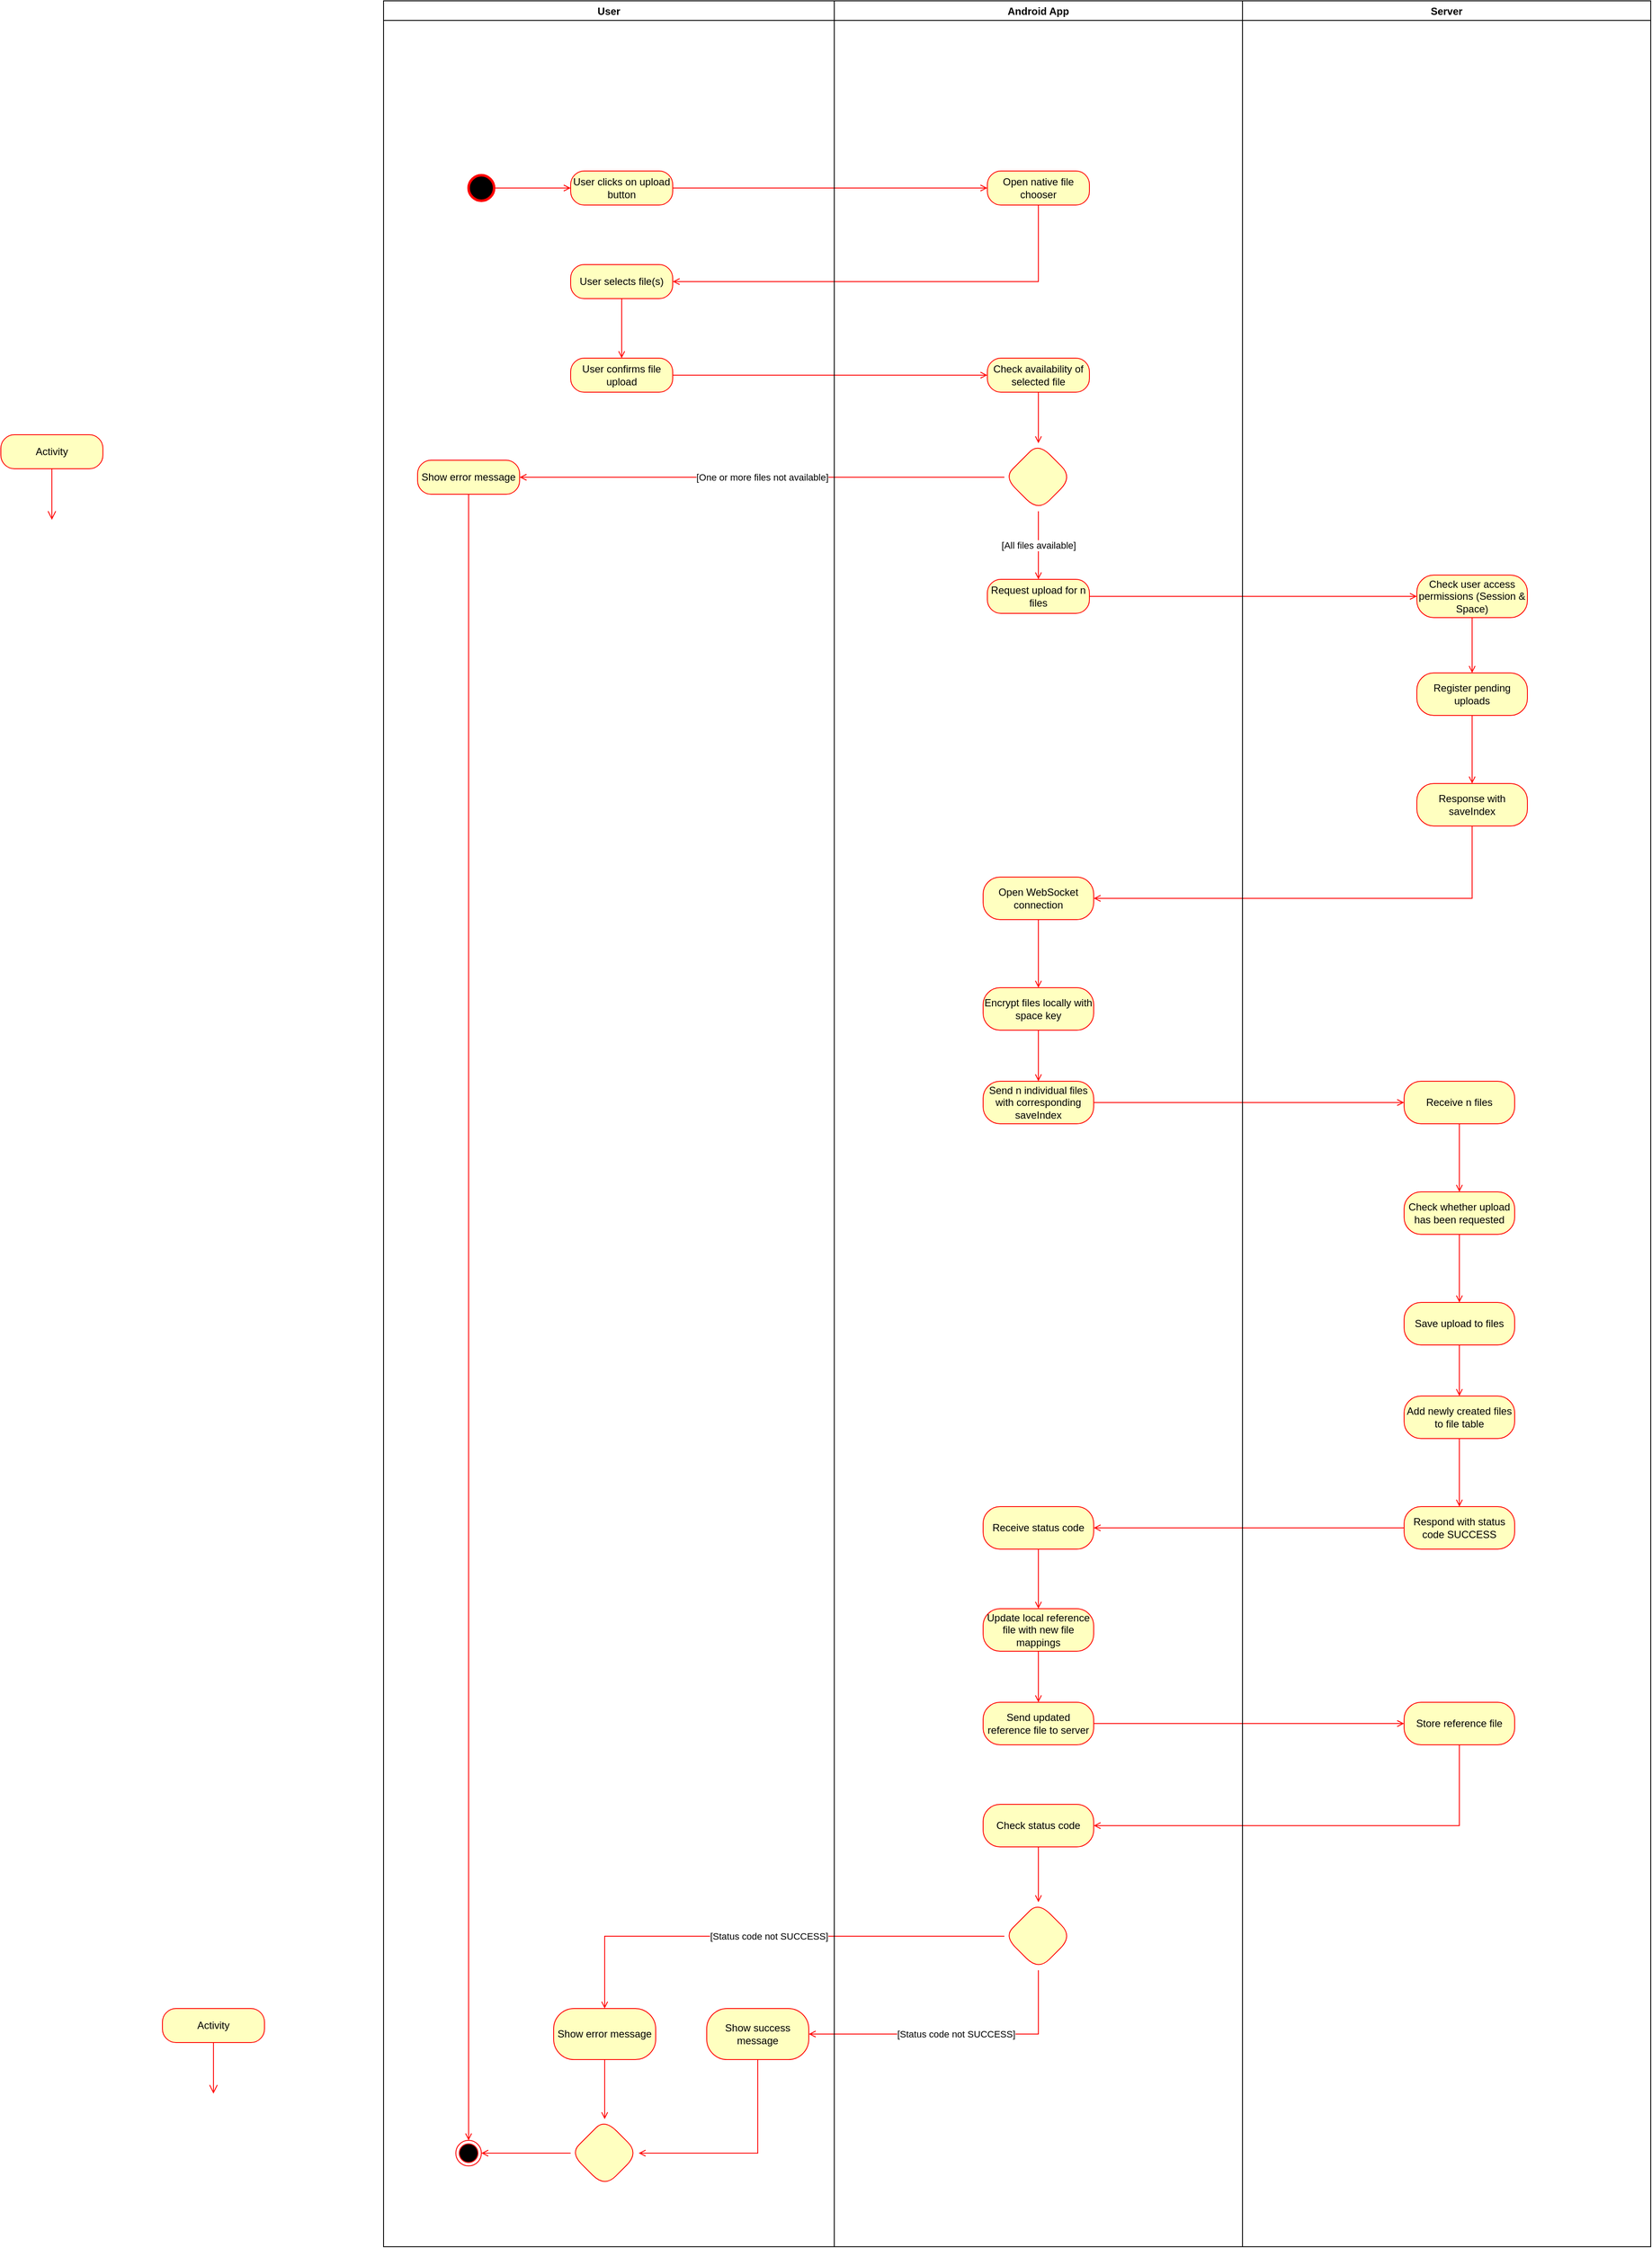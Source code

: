 <mxfile version="13.9.2" type="github">
  <diagram id="ktG84wbTcDOpopXa-qzK" name="Page-1">
    <mxGraphModel dx="4287" dy="1818" grid="1" gridSize="10" guides="1" tooltips="1" connect="1" arrows="1" fold="1" page="1" pageScale="1" pageWidth="850" pageHeight="1100" math="0" shadow="0">
      <root>
        <mxCell id="0" />
        <mxCell id="1" parent="0" />
        <mxCell id="3ENy0ECtAXj1c3ZenZ_p-9" value="" style="edgeStyle=orthogonalEdgeStyle;rounded=0;orthogonalLoop=1;jettySize=auto;html=1;endArrow=open;endFill=0;strokeColor=#FF0000;" edge="1" parent="1" source="3ENy0ECtAXj1c3ZenZ_p-1" target="3ENy0ECtAXj1c3ZenZ_p-8">
          <mxGeometry relative="1" as="geometry" />
        </mxCell>
        <mxCell id="3ENy0ECtAXj1c3ZenZ_p-12" value="" style="edgeStyle=orthogonalEdgeStyle;rounded=0;orthogonalLoop=1;jettySize=auto;html=1;entryX=1;entryY=0.5;entryDx=0;entryDy=0;exitX=0.5;exitY=1;exitDx=0;exitDy=0;endArrow=open;endFill=0;strokeColor=#FF0000;" edge="1" parent="1" source="3ENy0ECtAXj1c3ZenZ_p-8" target="3ENy0ECtAXj1c3ZenZ_p-11">
          <mxGeometry relative="1" as="geometry" />
        </mxCell>
        <mxCell id="3ENy0ECtAXj1c3ZenZ_p-16" value="" style="edgeStyle=orthogonalEdgeStyle;rounded=0;orthogonalLoop=1;jettySize=auto;html=1;endArrow=open;endFill=0;strokeColor=#FF0000;" edge="1" parent="1" source="3ENy0ECtAXj1c3ZenZ_p-13" target="3ENy0ECtAXj1c3ZenZ_p-15">
          <mxGeometry relative="1" as="geometry" />
        </mxCell>
        <mxCell id="3ENy0ECtAXj1c3ZenZ_p-24" value="[One or more files not available]" style="edgeStyle=orthogonalEdgeStyle;rounded=0;orthogonalLoop=1;jettySize=auto;html=1;endArrow=open;endFill=0;strokeColor=#FF0000;" edge="1" parent="1" source="3ENy0ECtAXj1c3ZenZ_p-19" target="3ENy0ECtAXj1c3ZenZ_p-23">
          <mxGeometry relative="1" as="geometry" />
        </mxCell>
        <mxCell id="3ENy0ECtAXj1c3ZenZ_p-30" value="" style="edgeStyle=orthogonalEdgeStyle;rounded=0;orthogonalLoop=1;jettySize=auto;html=1;endArrow=open;endFill=0;strokeColor=#FF0000;" edge="1" parent="1" source="3ENy0ECtAXj1c3ZenZ_p-27" target="3ENy0ECtAXj1c3ZenZ_p-29">
          <mxGeometry relative="1" as="geometry" />
        </mxCell>
        <mxCell id="3ENy0ECtAXj1c3ZenZ_p-32" value="" style="edgeStyle=orthogonalEdgeStyle;rounded=0;orthogonalLoop=1;jettySize=auto;html=1;endArrow=open;endFill=0;strokeColor=#FF0000;" edge="1" parent="1" source="3ENy0ECtAXj1c3ZenZ_p-29" target="3ENy0ECtAXj1c3ZenZ_p-31">
          <mxGeometry relative="1" as="geometry" />
        </mxCell>
        <mxCell id="3ENy0ECtAXj1c3ZenZ_p-29" value="Check user access permissions (Session &amp;amp; Space)" style="rounded=1;whiteSpace=wrap;html=1;arcSize=40;fontColor=#000000;fillColor=#ffffc0;strokeColor=#ff0000;" vertex="1" parent="1">
          <mxGeometry x="1085" y="715" width="130" height="50" as="geometry" />
        </mxCell>
        <mxCell id="3ENy0ECtAXj1c3ZenZ_p-34" value="" style="edgeStyle=orthogonalEdgeStyle;rounded=0;orthogonalLoop=1;jettySize=auto;html=1;endArrow=open;endFill=0;strokeColor=#FF0000;" edge="1" parent="1" source="3ENy0ECtAXj1c3ZenZ_p-31" target="3ENy0ECtAXj1c3ZenZ_p-33">
          <mxGeometry relative="1" as="geometry" />
        </mxCell>
        <mxCell id="3ENy0ECtAXj1c3ZenZ_p-31" value="Register pending uploads" style="rounded=1;whiteSpace=wrap;html=1;arcSize=40;fontColor=#000000;fillColor=#ffffc0;strokeColor=#ff0000;" vertex="1" parent="1">
          <mxGeometry x="1085" y="830" width="130" height="50" as="geometry" />
        </mxCell>
        <mxCell id="3ENy0ECtAXj1c3ZenZ_p-36" value="" style="edgeStyle=orthogonalEdgeStyle;rounded=0;orthogonalLoop=1;jettySize=auto;html=1;entryX=1;entryY=0.5;entryDx=0;entryDy=0;exitX=0.5;exitY=1;exitDx=0;exitDy=0;endArrow=open;endFill=0;strokeColor=#FF0000;" edge="1" parent="1" source="3ENy0ECtAXj1c3ZenZ_p-33" target="3ENy0ECtAXj1c3ZenZ_p-35">
          <mxGeometry relative="1" as="geometry" />
        </mxCell>
        <mxCell id="3ENy0ECtAXj1c3ZenZ_p-33" value="Response with saveIndex" style="rounded=1;whiteSpace=wrap;html=1;arcSize=40;fontColor=#000000;fillColor=#ffffc0;strokeColor=#ff0000;" vertex="1" parent="1">
          <mxGeometry x="1085" y="960" width="130" height="50" as="geometry" />
        </mxCell>
        <mxCell id="3ENy0ECtAXj1c3ZenZ_p-42" value="" style="edgeStyle=orthogonalEdgeStyle;rounded=0;orthogonalLoop=1;jettySize=auto;html=1;endArrow=open;endFill=0;strokeColor=#FF0000;" edge="1" parent="1" source="3ENy0ECtAXj1c3ZenZ_p-39" target="3ENy0ECtAXj1c3ZenZ_p-41">
          <mxGeometry relative="1" as="geometry" />
        </mxCell>
        <mxCell id="3ENy0ECtAXj1c3ZenZ_p-44" value="" style="edgeStyle=orthogonalEdgeStyle;rounded=0;orthogonalLoop=1;jettySize=auto;html=1;endArrow=open;endFill=0;strokeColor=#FF0000;" edge="1" parent="1" source="3ENy0ECtAXj1c3ZenZ_p-41" target="3ENy0ECtAXj1c3ZenZ_p-43">
          <mxGeometry relative="1" as="geometry" />
        </mxCell>
        <mxCell id="3ENy0ECtAXj1c3ZenZ_p-41" value="Receive n files" style="rounded=1;whiteSpace=wrap;html=1;arcSize=40;fontColor=#000000;fillColor=#ffffc0;strokeColor=#ff0000;" vertex="1" parent="1">
          <mxGeometry x="1070" y="1310" width="130" height="50" as="geometry" />
        </mxCell>
        <mxCell id="3ENy0ECtAXj1c3ZenZ_p-46" value="" style="edgeStyle=orthogonalEdgeStyle;rounded=0;orthogonalLoop=1;jettySize=auto;html=1;endArrow=open;endFill=0;strokeColor=#FF0000;" edge="1" parent="1" source="3ENy0ECtAXj1c3ZenZ_p-43" target="3ENy0ECtAXj1c3ZenZ_p-45">
          <mxGeometry relative="1" as="geometry" />
        </mxCell>
        <mxCell id="3ENy0ECtAXj1c3ZenZ_p-43" value="Check whether upload has been requested " style="rounded=1;whiteSpace=wrap;html=1;arcSize=40;fontColor=#000000;fillColor=#ffffc0;strokeColor=#ff0000;" vertex="1" parent="1">
          <mxGeometry x="1070" y="1440" width="130" height="50" as="geometry" />
        </mxCell>
        <mxCell id="3ENy0ECtAXj1c3ZenZ_p-48" value="" style="edgeStyle=orthogonalEdgeStyle;rounded=0;orthogonalLoop=1;jettySize=auto;html=1;endArrow=open;endFill=0;strokeColor=#FF0000;" edge="1" parent="1" source="3ENy0ECtAXj1c3ZenZ_p-45" target="3ENy0ECtAXj1c3ZenZ_p-47">
          <mxGeometry relative="1" as="geometry" />
        </mxCell>
        <mxCell id="3ENy0ECtAXj1c3ZenZ_p-45" value="Save upload to files" style="rounded=1;whiteSpace=wrap;html=1;arcSize=40;fontColor=#000000;fillColor=#ffffc0;strokeColor=#ff0000;" vertex="1" parent="1">
          <mxGeometry x="1070" y="1570" width="130" height="50" as="geometry" />
        </mxCell>
        <mxCell id="3ENy0ECtAXj1c3ZenZ_p-50" value="" style="edgeStyle=orthogonalEdgeStyle;rounded=0;orthogonalLoop=1;jettySize=auto;html=1;endArrow=open;endFill=0;strokeColor=#FF0000;" edge="1" parent="1" source="3ENy0ECtAXj1c3ZenZ_p-47" target="3ENy0ECtAXj1c3ZenZ_p-49">
          <mxGeometry relative="1" as="geometry" />
        </mxCell>
        <mxCell id="3ENy0ECtAXj1c3ZenZ_p-47" value="Add newly created files to file table" style="rounded=1;whiteSpace=wrap;html=1;arcSize=40;fontColor=#000000;fillColor=#ffffc0;strokeColor=#ff0000;" vertex="1" parent="1">
          <mxGeometry x="1070" y="1680" width="130" height="50" as="geometry" />
        </mxCell>
        <mxCell id="3ENy0ECtAXj1c3ZenZ_p-52" value="" style="edgeStyle=orthogonalEdgeStyle;rounded=0;orthogonalLoop=1;jettySize=auto;html=1;endArrow=open;endFill=0;strokeColor=#FF0000;" edge="1" parent="1" source="3ENy0ECtAXj1c3ZenZ_p-49" target="3ENy0ECtAXj1c3ZenZ_p-51">
          <mxGeometry relative="1" as="geometry" />
        </mxCell>
        <mxCell id="3ENy0ECtAXj1c3ZenZ_p-49" value="Respond with status code SUCCESS" style="rounded=1;whiteSpace=wrap;html=1;arcSize=40;fontColor=#000000;fillColor=#ffffc0;strokeColor=#ff0000;" vertex="1" parent="1">
          <mxGeometry x="1070" y="1810" width="130" height="50" as="geometry" />
        </mxCell>
        <mxCell id="3ENy0ECtAXj1c3ZenZ_p-58" value="" style="edgeStyle=orthogonalEdgeStyle;rounded=0;orthogonalLoop=1;jettySize=auto;html=1;endArrow=open;endFill=0;strokeColor=#FF0000;" edge="1" parent="1" source="3ENy0ECtAXj1c3ZenZ_p-55" target="3ENy0ECtAXj1c3ZenZ_p-57">
          <mxGeometry relative="1" as="geometry" />
        </mxCell>
        <mxCell id="3ENy0ECtAXj1c3ZenZ_p-60" value="" style="edgeStyle=orthogonalEdgeStyle;rounded=0;orthogonalLoop=1;jettySize=auto;html=1;entryX=1;entryY=0.5;entryDx=0;entryDy=0;exitX=0.5;exitY=1;exitDx=0;exitDy=0;endArrow=open;endFill=0;strokeColor=#FF0000;" edge="1" parent="1" source="3ENy0ECtAXj1c3ZenZ_p-57" target="3ENy0ECtAXj1c3ZenZ_p-59">
          <mxGeometry relative="1" as="geometry" />
        </mxCell>
        <mxCell id="3ENy0ECtAXj1c3ZenZ_p-57" value="Store reference file" style="rounded=1;whiteSpace=wrap;html=1;arcSize=40;fontColor=#000000;fillColor=#ffffc0;strokeColor=#ff0000;" vertex="1" parent="1">
          <mxGeometry x="1070" y="2040" width="130" height="50" as="geometry" />
        </mxCell>
        <mxCell id="3ENy0ECtAXj1c3ZenZ_p-64" value="[Status code not SUCCESS]" style="edgeStyle=orthogonalEdgeStyle;rounded=0;orthogonalLoop=1;jettySize=auto;html=1;entryX=1;entryY=0.5;entryDx=0;entryDy=0;exitX=0.5;exitY=1;exitDx=0;exitDy=0;endArrow=open;endFill=0;strokeColor=#FF0000;" edge="1" parent="1" source="3ENy0ECtAXj1c3ZenZ_p-61" target="3ENy0ECtAXj1c3ZenZ_p-63">
          <mxGeometry relative="1" as="geometry" />
        </mxCell>
        <mxCell id="3ENy0ECtAXj1c3ZenZ_p-66" value="[Status code not SUCCESS]" style="edgeStyle=orthogonalEdgeStyle;rounded=0;orthogonalLoop=1;jettySize=auto;html=1;endArrow=open;endFill=0;strokeColor=#FF0000;" edge="1" parent="1" source="3ENy0ECtAXj1c3ZenZ_p-61" target="3ENy0ECtAXj1c3ZenZ_p-65">
          <mxGeometry relative="1" as="geometry" />
        </mxCell>
        <mxCell id="3ENy0ECtAXj1c3ZenZ_p-77" style="edgeStyle=orthogonalEdgeStyle;rounded=0;orthogonalLoop=1;jettySize=auto;html=1;entryX=1;entryY=0.5;entryDx=0;entryDy=0;exitX=0.5;exitY=1;exitDx=0;exitDy=0;endArrow=open;endFill=0;strokeColor=#FF0000;" edge="1" parent="1" source="3ENy0ECtAXj1c3ZenZ_p-63" target="3ENy0ECtAXj1c3ZenZ_p-75">
          <mxGeometry relative="1" as="geometry" />
        </mxCell>
        <mxCell id="3ENy0ECtAXj1c3ZenZ_p-63" value="Show success message" style="whiteSpace=wrap;html=1;rounded=1;strokeColor=#ff0000;fillColor=#ffffc0;arcSize=40;" vertex="1" parent="1">
          <mxGeometry x="250" y="2400" width="120" height="60" as="geometry" />
        </mxCell>
        <mxCell id="3ENy0ECtAXj1c3ZenZ_p-76" value="" style="edgeStyle=orthogonalEdgeStyle;rounded=0;orthogonalLoop=1;jettySize=auto;html=1;endArrow=open;endFill=0;strokeColor=#FF0000;" edge="1" parent="1" source="3ENy0ECtAXj1c3ZenZ_p-65" target="3ENy0ECtAXj1c3ZenZ_p-75">
          <mxGeometry relative="1" as="geometry" />
        </mxCell>
        <mxCell id="3ENy0ECtAXj1c3ZenZ_p-65" value="Show error message" style="whiteSpace=wrap;html=1;rounded=1;strokeColor=#ff0000;fillColor=#ffffc0;arcSize=40;" vertex="1" parent="1">
          <mxGeometry x="70" y="2400" width="120" height="60" as="geometry" />
        </mxCell>
        <mxCell id="3ENy0ECtAXj1c3ZenZ_p-68" value="User" style="swimlane;" vertex="1" parent="1">
          <mxGeometry x="-130" y="40" width="530" height="2640" as="geometry" />
        </mxCell>
        <mxCell id="3ENy0ECtAXj1c3ZenZ_p-1" value="User clicks on upload button" style="rounded=1;whiteSpace=wrap;html=1;arcSize=40;fontColor=#000000;fillColor=#ffffc0;strokeColor=#ff0000;" vertex="1" parent="3ENy0ECtAXj1c3ZenZ_p-68">
          <mxGeometry x="220" y="200" width="120" height="40" as="geometry" />
        </mxCell>
        <mxCell id="3ENy0ECtAXj1c3ZenZ_p-4" value="" style="edgeStyle=orthogonalEdgeStyle;rounded=0;orthogonalLoop=1;jettySize=auto;html=1;endArrow=open;endFill=0;strokeColor=#FF0000;" edge="1" parent="3ENy0ECtAXj1c3ZenZ_p-68" source="3ENy0ECtAXj1c3ZenZ_p-3" target="3ENy0ECtAXj1c3ZenZ_p-1">
          <mxGeometry relative="1" as="geometry" />
        </mxCell>
        <mxCell id="3ENy0ECtAXj1c3ZenZ_p-3" value="" style="ellipse;whiteSpace=wrap;html=1;aspect=fixed;strokeWidth=3;fillColor=#000000;strokeColor=#FF0000;" vertex="1" parent="3ENy0ECtAXj1c3ZenZ_p-68">
          <mxGeometry x="100" y="205" width="30" height="30" as="geometry" />
        </mxCell>
        <mxCell id="3ENy0ECtAXj1c3ZenZ_p-11" value="User selects file(s)" style="rounded=1;whiteSpace=wrap;html=1;arcSize=40;fontColor=#000000;fillColor=#ffffc0;strokeColor=#ff0000;" vertex="1" parent="3ENy0ECtAXj1c3ZenZ_p-68">
          <mxGeometry x="220" y="310" width="120" height="40" as="geometry" />
        </mxCell>
        <mxCell id="3ENy0ECtAXj1c3ZenZ_p-13" value="User confirms file upload" style="rounded=1;whiteSpace=wrap;html=1;arcSize=40;fontColor=#000000;fillColor=#ffffc0;strokeColor=#ff0000;" vertex="1" parent="3ENy0ECtAXj1c3ZenZ_p-68">
          <mxGeometry x="220" y="420" width="120" height="40" as="geometry" />
        </mxCell>
        <mxCell id="3ENy0ECtAXj1c3ZenZ_p-14" value="" style="edgeStyle=orthogonalEdgeStyle;rounded=0;orthogonalLoop=1;jettySize=auto;html=1;strokeColor=#FF0000;endArrow=open;endFill=0;" edge="1" parent="3ENy0ECtAXj1c3ZenZ_p-68" source="3ENy0ECtAXj1c3ZenZ_p-11" target="3ENy0ECtAXj1c3ZenZ_p-13">
          <mxGeometry relative="1" as="geometry" />
        </mxCell>
        <mxCell id="3ENy0ECtAXj1c3ZenZ_p-23" value="Show error message" style="rounded=1;whiteSpace=wrap;html=1;arcSize=40;fontColor=#000000;fillColor=#ffffc0;strokeColor=#ff0000;" vertex="1" parent="3ENy0ECtAXj1c3ZenZ_p-68">
          <mxGeometry x="40" y="540" width="120" height="40" as="geometry" />
        </mxCell>
        <mxCell id="3ENy0ECtAXj1c3ZenZ_p-78" value="" style="ellipse;html=1;shape=endState;fillColor=#000000;strokeColor=#ff0000;" vertex="1" parent="3ENy0ECtAXj1c3ZenZ_p-68">
          <mxGeometry x="85" y="2515" width="30" height="30" as="geometry" />
        </mxCell>
        <mxCell id="3ENy0ECtAXj1c3ZenZ_p-74" style="edgeStyle=orthogonalEdgeStyle;rounded=0;orthogonalLoop=1;jettySize=auto;html=1;entryX=0.5;entryY=0;entryDx=0;entryDy=0;endArrow=open;endFill=0;strokeColor=#FF0000;" edge="1" parent="3ENy0ECtAXj1c3ZenZ_p-68" source="3ENy0ECtAXj1c3ZenZ_p-23" target="3ENy0ECtAXj1c3ZenZ_p-78">
          <mxGeometry relative="1" as="geometry">
            <mxPoint x="100" y="2408" as="targetPoint" />
          </mxGeometry>
        </mxCell>
        <mxCell id="3ENy0ECtAXj1c3ZenZ_p-69" value="Android App" style="swimlane;" vertex="1" parent="1">
          <mxGeometry x="400" y="40" width="480" height="2640" as="geometry" />
        </mxCell>
        <mxCell id="3ENy0ECtAXj1c3ZenZ_p-8" value="Open native file chooser" style="rounded=1;whiteSpace=wrap;html=1;arcSize=40;fontColor=#000000;fillColor=#ffffc0;strokeColor=#ff0000;" vertex="1" parent="3ENy0ECtAXj1c3ZenZ_p-69">
          <mxGeometry x="180" y="200" width="120" height="40" as="geometry" />
        </mxCell>
        <mxCell id="3ENy0ECtAXj1c3ZenZ_p-15" value="Check availability of selected file" style="rounded=1;whiteSpace=wrap;html=1;arcSize=40;fontColor=#000000;fillColor=#ffffc0;strokeColor=#ff0000;" vertex="1" parent="3ENy0ECtAXj1c3ZenZ_p-69">
          <mxGeometry x="180" y="420" width="120" height="40" as="geometry" />
        </mxCell>
        <mxCell id="3ENy0ECtAXj1c3ZenZ_p-19" value="" style="rhombus;whiteSpace=wrap;html=1;rounded=1;strokeColor=#ff0000;fillColor=#ffffc0;arcSize=40;" vertex="1" parent="3ENy0ECtAXj1c3ZenZ_p-69">
          <mxGeometry x="200" y="520" width="80" height="80" as="geometry" />
        </mxCell>
        <mxCell id="3ENy0ECtAXj1c3ZenZ_p-20" value="" style="edgeStyle=orthogonalEdgeStyle;rounded=0;orthogonalLoop=1;jettySize=auto;html=1;endArrow=open;endFill=0;strokeColor=#FF0000;" edge="1" parent="3ENy0ECtAXj1c3ZenZ_p-69" source="3ENy0ECtAXj1c3ZenZ_p-15" target="3ENy0ECtAXj1c3ZenZ_p-19">
          <mxGeometry relative="1" as="geometry" />
        </mxCell>
        <mxCell id="3ENy0ECtAXj1c3ZenZ_p-27" value="Request upload for n files" style="rounded=1;whiteSpace=wrap;html=1;arcSize=40;fontColor=#000000;fillColor=#ffffc0;strokeColor=#ff0000;" vertex="1" parent="3ENy0ECtAXj1c3ZenZ_p-69">
          <mxGeometry x="180" y="680" width="120" height="40" as="geometry" />
        </mxCell>
        <mxCell id="3ENy0ECtAXj1c3ZenZ_p-22" value="[All files available]" style="edgeStyle=orthogonalEdgeStyle;rounded=0;orthogonalLoop=1;jettySize=auto;html=1;entryX=0.5;entryY=0;entryDx=0;entryDy=0;endArrow=open;endFill=0;strokeColor=#FF0000;" edge="1" parent="3ENy0ECtAXj1c3ZenZ_p-69" source="3ENy0ECtAXj1c3ZenZ_p-19" target="3ENy0ECtAXj1c3ZenZ_p-27">
          <mxGeometry relative="1" as="geometry">
            <mxPoint x="240" y="660" as="targetPoint" />
          </mxGeometry>
        </mxCell>
        <mxCell id="3ENy0ECtAXj1c3ZenZ_p-35" value="Open WebSocket connection" style="rounded=1;whiteSpace=wrap;html=1;arcSize=40;fontColor=#000000;fillColor=#ffffc0;strokeColor=#ff0000;" vertex="1" parent="3ENy0ECtAXj1c3ZenZ_p-69">
          <mxGeometry x="175" y="1030" width="130" height="50" as="geometry" />
        </mxCell>
        <mxCell id="3ENy0ECtAXj1c3ZenZ_p-37" value="Encrypt files locally with space key" style="rounded=1;whiteSpace=wrap;html=1;arcSize=40;fontColor=#000000;fillColor=#ffffc0;strokeColor=#ff0000;" vertex="1" parent="3ENy0ECtAXj1c3ZenZ_p-69">
          <mxGeometry x="175" y="1160" width="130" height="50" as="geometry" />
        </mxCell>
        <mxCell id="3ENy0ECtAXj1c3ZenZ_p-38" value="" style="edgeStyle=orthogonalEdgeStyle;rounded=0;orthogonalLoop=1;jettySize=auto;html=1;endArrow=open;endFill=0;strokeColor=#FF0000;" edge="1" parent="3ENy0ECtAXj1c3ZenZ_p-69" source="3ENy0ECtAXj1c3ZenZ_p-35" target="3ENy0ECtAXj1c3ZenZ_p-37">
          <mxGeometry relative="1" as="geometry" />
        </mxCell>
        <mxCell id="3ENy0ECtAXj1c3ZenZ_p-39" value="Send n individual files with corresponding saveIndex" style="rounded=1;whiteSpace=wrap;html=1;arcSize=40;fontColor=#000000;fillColor=#ffffc0;strokeColor=#ff0000;" vertex="1" parent="3ENy0ECtAXj1c3ZenZ_p-69">
          <mxGeometry x="175" y="1270" width="130" height="50" as="geometry" />
        </mxCell>
        <mxCell id="3ENy0ECtAXj1c3ZenZ_p-40" value="" style="edgeStyle=orthogonalEdgeStyle;rounded=0;orthogonalLoop=1;jettySize=auto;html=1;endArrow=open;endFill=0;strokeColor=#FF0000;" edge="1" parent="3ENy0ECtAXj1c3ZenZ_p-69" source="3ENy0ECtAXj1c3ZenZ_p-37" target="3ENy0ECtAXj1c3ZenZ_p-39">
          <mxGeometry relative="1" as="geometry" />
        </mxCell>
        <mxCell id="3ENy0ECtAXj1c3ZenZ_p-51" value="Receive status code" style="rounded=1;whiteSpace=wrap;html=1;arcSize=40;fontColor=#000000;fillColor=#ffffc0;strokeColor=#ff0000;" vertex="1" parent="3ENy0ECtAXj1c3ZenZ_p-69">
          <mxGeometry x="175" y="1770" width="130" height="50" as="geometry" />
        </mxCell>
        <mxCell id="3ENy0ECtAXj1c3ZenZ_p-53" value="Update local reference file with new file mappings" style="rounded=1;whiteSpace=wrap;html=1;arcSize=40;fontColor=#000000;fillColor=#ffffc0;strokeColor=#ff0000;" vertex="1" parent="3ENy0ECtAXj1c3ZenZ_p-69">
          <mxGeometry x="175" y="1890" width="130" height="50" as="geometry" />
        </mxCell>
        <mxCell id="3ENy0ECtAXj1c3ZenZ_p-54" value="" style="edgeStyle=orthogonalEdgeStyle;rounded=0;orthogonalLoop=1;jettySize=auto;html=1;endArrow=open;endFill=0;strokeColor=#FF0000;" edge="1" parent="3ENy0ECtAXj1c3ZenZ_p-69" source="3ENy0ECtAXj1c3ZenZ_p-51" target="3ENy0ECtAXj1c3ZenZ_p-53">
          <mxGeometry relative="1" as="geometry" />
        </mxCell>
        <mxCell id="3ENy0ECtAXj1c3ZenZ_p-55" value="Send updated reference file to server" style="rounded=1;whiteSpace=wrap;html=1;arcSize=40;fontColor=#000000;fillColor=#ffffc0;strokeColor=#ff0000;" vertex="1" parent="3ENy0ECtAXj1c3ZenZ_p-69">
          <mxGeometry x="175" y="2000" width="130" height="50" as="geometry" />
        </mxCell>
        <mxCell id="3ENy0ECtAXj1c3ZenZ_p-56" value="" style="edgeStyle=orthogonalEdgeStyle;rounded=0;orthogonalLoop=1;jettySize=auto;html=1;endArrow=open;endFill=0;strokeColor=#FF0000;" edge="1" parent="3ENy0ECtAXj1c3ZenZ_p-69" source="3ENy0ECtAXj1c3ZenZ_p-53" target="3ENy0ECtAXj1c3ZenZ_p-55">
          <mxGeometry relative="1" as="geometry" />
        </mxCell>
        <mxCell id="3ENy0ECtAXj1c3ZenZ_p-59" value="Check status code" style="rounded=1;whiteSpace=wrap;html=1;arcSize=40;fontColor=#000000;fillColor=#ffffc0;strokeColor=#ff0000;" vertex="1" parent="3ENy0ECtAXj1c3ZenZ_p-69">
          <mxGeometry x="175" y="2120" width="130" height="50" as="geometry" />
        </mxCell>
        <mxCell id="3ENy0ECtAXj1c3ZenZ_p-61" value="" style="rhombus;whiteSpace=wrap;html=1;rounded=1;strokeColor=#ff0000;fillColor=#ffffc0;arcSize=40;" vertex="1" parent="3ENy0ECtAXj1c3ZenZ_p-69">
          <mxGeometry x="200" y="2235" width="80" height="80" as="geometry" />
        </mxCell>
        <mxCell id="3ENy0ECtAXj1c3ZenZ_p-62" value="" style="edgeStyle=orthogonalEdgeStyle;rounded=0;orthogonalLoop=1;jettySize=auto;html=1;endArrow=open;endFill=0;strokeColor=#FF0000;" edge="1" parent="3ENy0ECtAXj1c3ZenZ_p-69" source="3ENy0ECtAXj1c3ZenZ_p-59" target="3ENy0ECtAXj1c3ZenZ_p-61">
          <mxGeometry relative="1" as="geometry" />
        </mxCell>
        <mxCell id="3ENy0ECtAXj1c3ZenZ_p-71" value="Server" style="swimlane;" vertex="1" parent="1">
          <mxGeometry x="880" y="40" width="480" height="2640" as="geometry" />
        </mxCell>
        <mxCell id="3ENy0ECtAXj1c3ZenZ_p-72" value="Activity" style="rounded=1;whiteSpace=wrap;html=1;arcSize=40;fontColor=#000000;fillColor=#ffffc0;strokeColor=#ff0000;" vertex="1" parent="1">
          <mxGeometry x="-580" y="550" width="120" height="40" as="geometry" />
        </mxCell>
        <mxCell id="3ENy0ECtAXj1c3ZenZ_p-73" value="" style="edgeStyle=orthogonalEdgeStyle;html=1;verticalAlign=bottom;endArrow=open;endSize=8;strokeColor=#ff0000;" edge="1" source="3ENy0ECtAXj1c3ZenZ_p-72" parent="1">
          <mxGeometry relative="1" as="geometry">
            <mxPoint x="-520" y="650" as="targetPoint" />
          </mxGeometry>
        </mxCell>
        <mxCell id="3ENy0ECtAXj1c3ZenZ_p-79" style="edgeStyle=orthogonalEdgeStyle;rounded=0;orthogonalLoop=1;jettySize=auto;html=1;entryX=1;entryY=0.5;entryDx=0;entryDy=0;endArrow=open;endFill=0;strokeColor=#FF0000;" edge="1" parent="1" source="3ENy0ECtAXj1c3ZenZ_p-75" target="3ENy0ECtAXj1c3ZenZ_p-78">
          <mxGeometry relative="1" as="geometry" />
        </mxCell>
        <mxCell id="3ENy0ECtAXj1c3ZenZ_p-75" value="" style="rhombus;whiteSpace=wrap;html=1;rounded=1;strokeColor=#ff0000;fillColor=#ffffc0;arcSize=40;" vertex="1" parent="1">
          <mxGeometry x="90" y="2530" width="80" height="80" as="geometry" />
        </mxCell>
        <mxCell id="3ENy0ECtAXj1c3ZenZ_p-80" value="Activity" style="rounded=1;whiteSpace=wrap;html=1;arcSize=40;fontColor=#000000;fillColor=#ffffc0;strokeColor=#ff0000;" vertex="1" parent="1">
          <mxGeometry x="-390" y="2400" width="120" height="40" as="geometry" />
        </mxCell>
        <mxCell id="3ENy0ECtAXj1c3ZenZ_p-81" value="" style="edgeStyle=orthogonalEdgeStyle;html=1;verticalAlign=bottom;endArrow=open;endSize=8;strokeColor=#ff0000;" edge="1" source="3ENy0ECtAXj1c3ZenZ_p-80" parent="1">
          <mxGeometry relative="1" as="geometry">
            <mxPoint x="-330" y="2500" as="targetPoint" />
          </mxGeometry>
        </mxCell>
      </root>
    </mxGraphModel>
  </diagram>
</mxfile>
